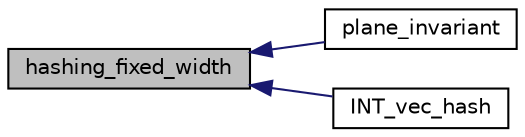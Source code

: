 digraph "hashing_fixed_width"
{
  edge [fontname="Helvetica",fontsize="10",labelfontname="Helvetica",labelfontsize="10"];
  node [fontname="Helvetica",fontsize="10",shape=record];
  rankdir="LR";
  Node634 [label="hashing_fixed_width",height=0.2,width=0.4,color="black", fillcolor="grey75", style="filled", fontcolor="black"];
  Node634 -> Node635 [dir="back",color="midnightblue",fontsize="10",style="solid",fontname="Helvetica"];
  Node635 [label="plane_invariant",height=0.2,width=0.4,color="black", fillcolor="white", style="filled",URL="$d4/d67/geometry_8h.html#a8cf23c42f17766e6ae13094522b91f19"];
  Node634 -> Node636 [dir="back",color="midnightblue",fontsize="10",style="solid",fontname="Helvetica"];
  Node636 [label="INT_vec_hash",height=0.2,width=0.4,color="black", fillcolor="white", style="filled",URL="$d4/d74/util_8_c.html#a00e15ed1e145e14614c4875a49451a43"];
}
